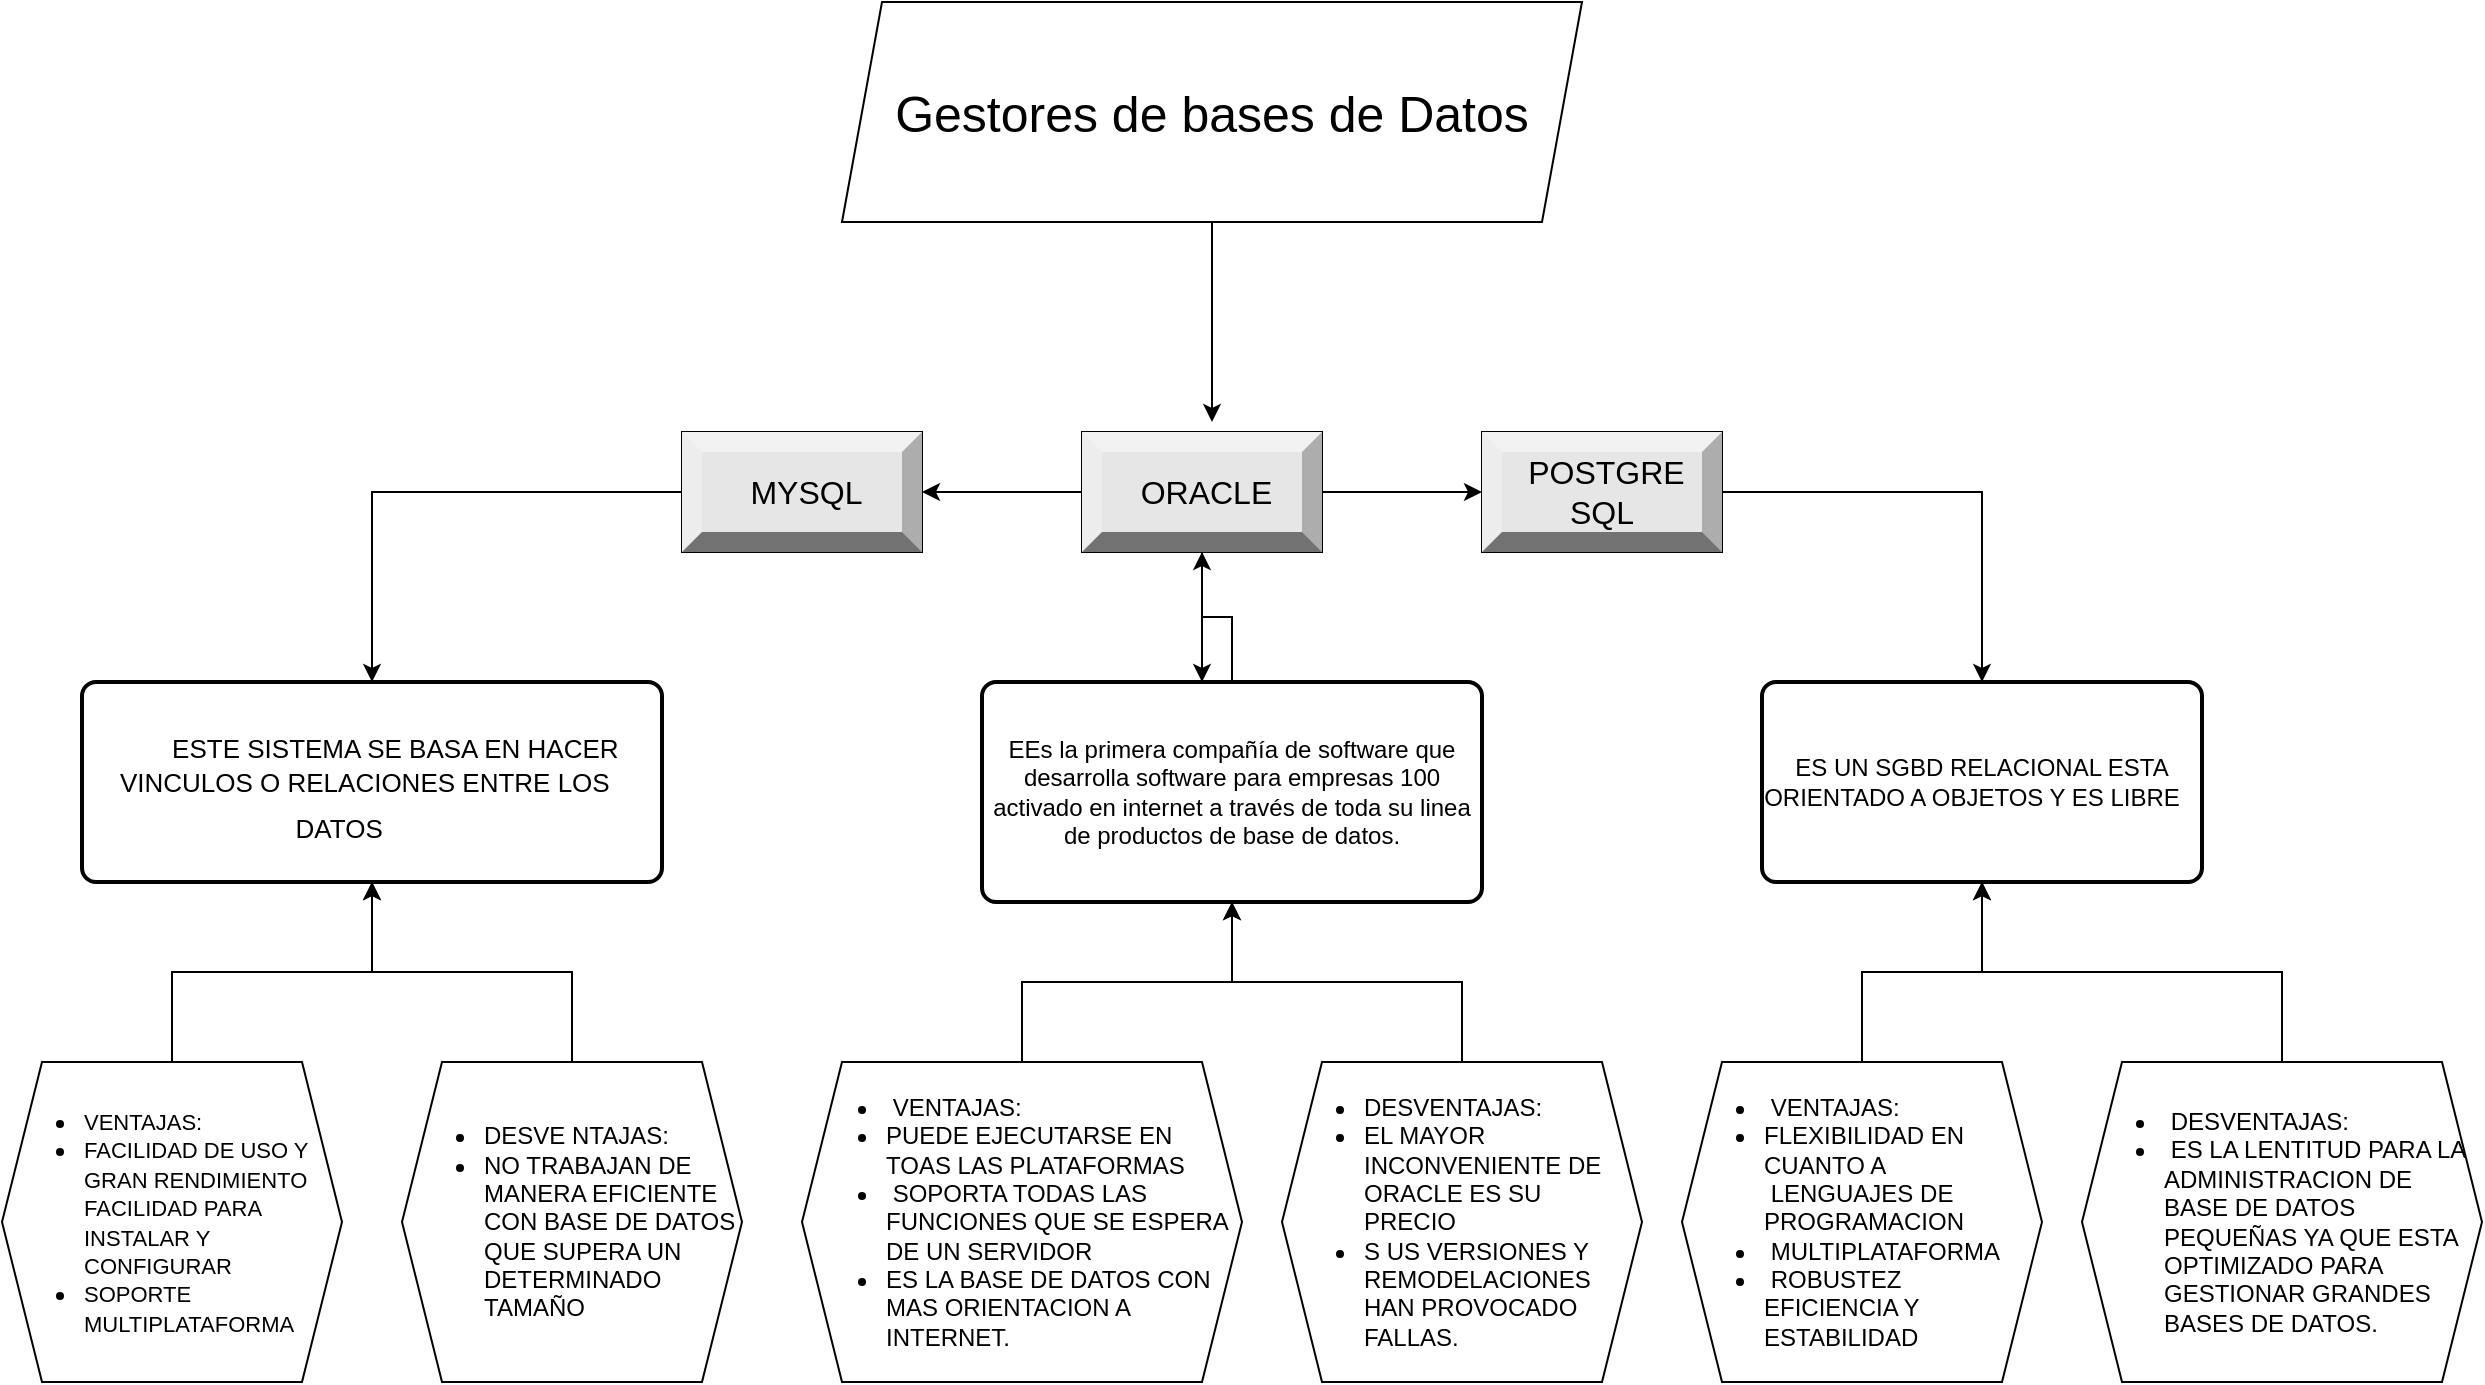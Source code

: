 <mxfile version="22.1.11" type="github">
  <diagram name="Página-1" id="bU0bgOvAKqYtEfahXp6e">
    <mxGraphModel dx="1581" dy="473" grid="1" gridSize="10" guides="1" tooltips="1" connect="1" arrows="1" fold="1" page="1" pageScale="1" pageWidth="827" pageHeight="1169" math="0" shadow="0">
      <root>
        <mxCell id="0" />
        <mxCell id="1" parent="0" />
        <mxCell id="KcScVtAwubOT3udj_Sm9-58" style="edgeStyle=orthogonalEdgeStyle;rounded=0;orthogonalLoop=1;jettySize=auto;html=1;" parent="1" source="KcScVtAwubOT3udj_Sm9-5" edge="1">
          <mxGeometry relative="1" as="geometry">
            <mxPoint x="365" y="560" as="targetPoint" />
          </mxGeometry>
        </mxCell>
        <mxCell id="KcScVtAwubOT3udj_Sm9-5" value="&lt;font style=&quot;font-size: 25px;&quot;&gt;Gestores de bases de Datos&lt;/font&gt;" style="shape=parallelogram;perimeter=parallelogramPerimeter;whiteSpace=wrap;html=1;fixedSize=1;" parent="1" vertex="1">
          <mxGeometry x="180" y="350" width="370" height="110" as="geometry" />
        </mxCell>
        <mxCell id="KcScVtAwubOT3udj_Sm9-10" value="" style="edgeStyle=orthogonalEdgeStyle;rounded=0;orthogonalLoop=1;jettySize=auto;html=1;" parent="1" source="KcScVtAwubOT3udj_Sm9-7" target="KcScVtAwubOT3udj_Sm9-9" edge="1">
          <mxGeometry relative="1" as="geometry" />
        </mxCell>
        <mxCell id="KcScVtAwubOT3udj_Sm9-12" value="" style="edgeStyle=orthogonalEdgeStyle;rounded=0;orthogonalLoop=1;jettySize=auto;html=1;" parent="1" source="KcScVtAwubOT3udj_Sm9-7" target="KcScVtAwubOT3udj_Sm9-11" edge="1">
          <mxGeometry relative="1" as="geometry" />
        </mxCell>
        <mxCell id="KcScVtAwubOT3udj_Sm9-16" value="" style="edgeStyle=orthogonalEdgeStyle;rounded=0;orthogonalLoop=1;jettySize=auto;html=1;" parent="1" source="KcScVtAwubOT3udj_Sm9-7" edge="1">
          <mxGeometry relative="1" as="geometry">
            <mxPoint x="360" y="690" as="targetPoint" />
          </mxGeometry>
        </mxCell>
        <mxCell id="KcScVtAwubOT3udj_Sm9-7" value="MARIADB" style="whiteSpace=wrap;html=1;" parent="1" vertex="1">
          <mxGeometry x="300" y="565" width="120" height="60" as="geometry" />
        </mxCell>
        <mxCell id="KcScVtAwubOT3udj_Sm9-18" value="" style="edgeStyle=orthogonalEdgeStyle;rounded=0;orthogonalLoop=1;jettySize=auto;html=1;" parent="1" source="KcScVtAwubOT3udj_Sm9-9" target="KcScVtAwubOT3udj_Sm9-37" edge="1">
          <mxGeometry relative="1" as="geometry">
            <mxPoint x="550" y="710" as="targetPoint" />
          </mxGeometry>
        </mxCell>
        <mxCell id="KcScVtAwubOT3udj_Sm9-9" value="SQLITE" style="whiteSpace=wrap;html=1;" parent="1" vertex="1">
          <mxGeometry x="500" y="565" width="120" height="60" as="geometry" />
        </mxCell>
        <mxCell id="KcScVtAwubOT3udj_Sm9-11" value="MYSQL" style="whiteSpace=wrap;html=1;" parent="1" vertex="1">
          <mxGeometry x="100" y="565" width="120" height="60" as="geometry" />
        </mxCell>
        <mxCell id="KcScVtAwubOT3udj_Sm9-31" value="&lt;font style=&quot;font-size: 16px;&quot;&gt;&amp;nbsp;ORACLE&lt;/font&gt;" style="labelPosition=center;verticalLabelPosition=middle;align=center;html=1;shape=mxgraph.basic.shaded_button;dx=10;fillColor=#E6E6E6;strokeColor=none;whiteSpace=wrap;" parent="1" vertex="1">
          <mxGeometry x="300" y="565" width="120" height="60" as="geometry" />
        </mxCell>
        <mxCell id="KcScVtAwubOT3udj_Sm9-32" value="&lt;font style=&quot;font-size: 16px;&quot;&gt;&amp;nbsp;&lt;font style=&quot;font-size: 16px;&quot;&gt;POSTGRE&lt;/font&gt; &lt;font style=&quot;font-size: 16px;&quot;&gt;SQL&lt;/font&gt;&lt;/font&gt;" style="labelPosition=center;verticalLabelPosition=middle;align=center;html=1;shape=mxgraph.basic.shaded_button;dx=10;fillColor=#E6E6E6;strokeColor=none;whiteSpace=wrap;" parent="1" vertex="1">
          <mxGeometry x="500" y="565" width="120" height="60" as="geometry" />
        </mxCell>
        <mxCell id="KcScVtAwubOT3udj_Sm9-57" value="" style="edgeStyle=orthogonalEdgeStyle;rounded=0;orthogonalLoop=1;jettySize=auto;html=1;" parent="1" source="KcScVtAwubOT3udj_Sm9-34" target="KcScVtAwubOT3udj_Sm9-35" edge="1">
          <mxGeometry relative="1" as="geometry" />
        </mxCell>
        <mxCell id="KcScVtAwubOT3udj_Sm9-34" value="&lt;font style=&quot;font-size: 16px;&quot;&gt;&amp;nbsp;MYSQL&lt;/font&gt;" style="labelPosition=center;verticalLabelPosition=middle;align=center;html=1;shape=mxgraph.basic.shaded_button;dx=10;fillColor=#E6E6E6;strokeColor=none;whiteSpace=wrap;" parent="1" vertex="1">
          <mxGeometry x="100" y="565" width="120" height="60" as="geometry" />
        </mxCell>
        <mxCell id="KcScVtAwubOT3udj_Sm9-35" value="&lt;div style=&quot;&quot;&gt;&lt;font style=&quot;font-size: 21px;&quot;&gt;&amp;nbsp; &amp;nbsp;&amp;nbsp;&lt;/font&gt;&lt;font style=&quot;font-size: 13px;&quot;&gt;ESTE SISTEMA SE BASA EN HACER VINCULOS O RELACIONES ENTRE LOS &amp;nbsp; DATOS &lt;/font&gt;&lt;font style=&quot;font-size: 21px;&quot;&gt;&amp;nbsp; &amp;nbsp; &amp;nbsp;&lt;/font&gt;&lt;/div&gt;" style="rounded=1;whiteSpace=wrap;html=1;absoluteArcSize=1;arcSize=14;strokeWidth=2;align=center;" parent="1" vertex="1">
          <mxGeometry x="-200" y="690" width="290" height="100" as="geometry" />
        </mxCell>
        <mxCell id="BMDmxw6lj4DjaYSlCYrs-41" value="" style="edgeStyle=orthogonalEdgeStyle;rounded=0;orthogonalLoop=1;jettySize=auto;html=1;" parent="1" source="KcScVtAwubOT3udj_Sm9-36" target="KcScVtAwubOT3udj_Sm9-31" edge="1">
          <mxGeometry relative="1" as="geometry" />
        </mxCell>
        <mxCell id="KcScVtAwubOT3udj_Sm9-36" value="EEs la primera compañía de software que desarrolla software para empresas 100 activado en internet a través de toda su linea de productos de base de datos." style="rounded=1;whiteSpace=wrap;html=1;absoluteArcSize=1;arcSize=14;strokeWidth=2;" parent="1" vertex="1">
          <mxGeometry x="250" y="690" width="250" height="110" as="geometry" />
        </mxCell>
        <mxCell id="KcScVtAwubOT3udj_Sm9-37" value="ES UN SGBD RELACIONAL ESTA ORIENTADO A OBJETOS Y ES LIBRE &amp;nbsp;&amp;nbsp;" style="rounded=1;whiteSpace=wrap;html=1;absoluteArcSize=1;arcSize=14;strokeWidth=2;" parent="1" vertex="1">
          <mxGeometry x="640" y="690" width="220" height="100" as="geometry" />
        </mxCell>
        <mxCell id="BMDmxw6lj4DjaYSlCYrs-36" value="" style="edgeStyle=orthogonalEdgeStyle;rounded=0;orthogonalLoop=1;jettySize=auto;html=1;" parent="1" source="BMDmxw6lj4DjaYSlCYrs-10" target="KcScVtAwubOT3udj_Sm9-35" edge="1">
          <mxGeometry relative="1" as="geometry" />
        </mxCell>
        <mxCell id="BMDmxw6lj4DjaYSlCYrs-10" value="&lt;div style=&quot;&quot;&gt;&lt;ul&gt;&lt;li style=&quot;text-align: left;&quot;&gt;&lt;span style=&quot;font-size: 11px;&quot;&gt;VENTAJAS:&lt;/span&gt;&lt;br&gt;&lt;/li&gt;&lt;li style=&quot;text-align: left;&quot;&gt;&lt;span style=&quot;font-size: 11px;&quot;&gt;FACILIDAD DE USO Y GRAN RENDIMIENTO FACILIDAD PARA INSTALAR Y CONFIGURAR&lt;/span&gt;&lt;br&gt;&lt;/li&gt;&lt;li style=&quot;text-align: left;&quot;&gt;&lt;span style=&quot;font-size: 11px;&quot;&gt;SOPORTE MULTIPLATAFORMA&lt;/span&gt;&lt;br&gt;&lt;/li&gt;&lt;/ul&gt;&lt;/div&gt;" style="shape=hexagon;perimeter=hexagonPerimeter2;whiteSpace=wrap;html=1;fixedSize=1;align=center;size=20;" parent="1" vertex="1">
          <mxGeometry x="-240" y="880" width="170" height="160" as="geometry" />
        </mxCell>
        <mxCell id="BMDmxw6lj4DjaYSlCYrs-37" value="" style="edgeStyle=orthogonalEdgeStyle;rounded=0;orthogonalLoop=1;jettySize=auto;html=1;" parent="1" source="BMDmxw6lj4DjaYSlCYrs-11" target="KcScVtAwubOT3udj_Sm9-35" edge="1">
          <mxGeometry relative="1" as="geometry" />
        </mxCell>
        <mxCell id="BMDmxw6lj4DjaYSlCYrs-11" value="&lt;ul style=&quot;&quot;&gt;&lt;li style=&quot;text-align: left;&quot;&gt;&lt;span style=&quot;&quot;&gt;DESVE NTAJAS:&amp;nbsp;&lt;/span&gt;&lt;/li&gt;&lt;li style=&quot;text-align: left;&quot;&gt;&lt;span style=&quot;&quot;&gt;NO TRABAJAN DE MANERA EFICIENTE CON BASE DE DATOS QUE SUPERA UN DETERMINADO TAMAÑO&lt;/span&gt;&lt;br&gt;&lt;/li&gt;&lt;/ul&gt;" style="shape=hexagon;perimeter=hexagonPerimeter2;whiteSpace=wrap;html=1;fixedSize=1;" parent="1" vertex="1">
          <mxGeometry x="-40" y="880" width="170" height="160" as="geometry" />
        </mxCell>
        <mxCell id="BMDmxw6lj4DjaYSlCYrs-44" value="" style="edgeStyle=orthogonalEdgeStyle;rounded=0;orthogonalLoop=1;jettySize=auto;html=1;" parent="1" source="BMDmxw6lj4DjaYSlCYrs-16" target="KcScVtAwubOT3udj_Sm9-36" edge="1">
          <mxGeometry relative="1" as="geometry" />
        </mxCell>
        <mxCell id="ZsDx62zLDZAr6M_-Bc92-1" style="edgeStyle=orthogonalEdgeStyle;rounded=0;orthogonalLoop=1;jettySize=auto;html=1;exitX=1;exitY=0.5;exitDx=0;exitDy=0;" edge="1" parent="1" source="BMDmxw6lj4DjaYSlCYrs-16">
          <mxGeometry relative="1" as="geometry">
            <mxPoint x="380" y="960.471" as="targetPoint" />
          </mxGeometry>
        </mxCell>
        <mxCell id="BMDmxw6lj4DjaYSlCYrs-16" value="&lt;ul&gt;&lt;li&gt;&lt;span style=&quot;&quot;&gt;&amp;nbsp;VENTAJAS:&lt;/span&gt;&lt;/li&gt;&lt;li&gt;&lt;span style=&quot;&quot;&gt;PUEDE EJECUTARSE EN TOAS LAS PLATAFORMAS&lt;/span&gt;&lt;br&gt;&lt;/li&gt;&lt;li&gt;&lt;span style=&quot;&quot;&gt;&amp;nbsp;SOPORTA TODAS LAS FUNCIONES QUE SE ESPERA DE UN SERVIDOR&amp;nbsp;&lt;/span&gt;&lt;/li&gt;&lt;li&gt;&lt;span style=&quot;&quot;&gt;ES LA BASE DE DATOS CON MAS ORIENTACION A INTERNET.&amp;nbsp;&lt;/span&gt;&lt;/li&gt;&lt;/ul&gt;" style="shape=hexagon;perimeter=hexagonPerimeter2;whiteSpace=wrap;html=1;fixedSize=1;align=left;" parent="1" vertex="1">
          <mxGeometry x="160" y="880" width="220" height="160" as="geometry" />
        </mxCell>
        <mxCell id="BMDmxw6lj4DjaYSlCYrs-39" value="" style="edgeStyle=orthogonalEdgeStyle;rounded=0;orthogonalLoop=1;jettySize=auto;html=1;" parent="1" source="BMDmxw6lj4DjaYSlCYrs-17" target="KcScVtAwubOT3udj_Sm9-37" edge="1">
          <mxGeometry relative="1" as="geometry" />
        </mxCell>
        <mxCell id="BMDmxw6lj4DjaYSlCYrs-17" value="&lt;ul style=&quot;&quot;&gt;&lt;li style=&quot;text-align: left;&quot;&gt;&amp;nbsp;VENTAJAS:&lt;/li&gt;&lt;li style=&quot;text-align: left;&quot;&gt;FLEXIBILIDAD EN CUANTO A &amp;nbsp;LENGUAJES DE PROGRAMACION&amp;nbsp;&lt;/li&gt;&lt;li style=&quot;text-align: left;&quot;&gt;&amp;nbsp;MULTIPLATAFORMA&lt;/li&gt;&lt;li style=&quot;text-align: left;&quot;&gt;&amp;nbsp;ROBUSTEZ EFICIENCIA Y ESTABILIDAD&amp;nbsp;&lt;/li&gt;&lt;/ul&gt;" style="shape=hexagon;perimeter=hexagonPerimeter2;whiteSpace=wrap;html=1;fixedSize=1;" parent="1" vertex="1">
          <mxGeometry x="600" y="880" width="180" height="160" as="geometry" />
        </mxCell>
        <mxCell id="BMDmxw6lj4DjaYSlCYrs-38" value="" style="edgeStyle=orthogonalEdgeStyle;rounded=0;orthogonalLoop=1;jettySize=auto;html=1;" parent="1" source="BMDmxw6lj4DjaYSlCYrs-18" target="KcScVtAwubOT3udj_Sm9-37" edge="1">
          <mxGeometry relative="1" as="geometry" />
        </mxCell>
        <mxCell id="BMDmxw6lj4DjaYSlCYrs-18" value="&lt;ul style=&quot;&quot;&gt;&lt;li style=&quot;text-align: left;&quot;&gt;&amp;nbsp;DESVENTAJAS:&lt;/li&gt;&lt;li style=&quot;text-align: left;&quot;&gt;&amp;nbsp;ES LA LENTITUD PARA LA ADMINISTRACION DE BASE DE DATOS PEQUEÑAS YA QUE ESTA OPTIMIZADO PARA GESTIONAR GRANDES BASES DE DATOS.&lt;/li&gt;&lt;/ul&gt;" style="shape=hexagon;perimeter=hexagonPerimeter2;whiteSpace=wrap;html=1;fixedSize=1;" parent="1" vertex="1">
          <mxGeometry x="800" y="880" width="200" height="160" as="geometry" />
        </mxCell>
        <mxCell id="BMDmxw6lj4DjaYSlCYrs-45" value="" style="edgeStyle=orthogonalEdgeStyle;rounded=0;orthogonalLoop=1;jettySize=auto;html=1;" parent="1" source="BMDmxw6lj4DjaYSlCYrs-19" target="KcScVtAwubOT3udj_Sm9-36" edge="1">
          <mxGeometry relative="1" as="geometry" />
        </mxCell>
        <mxCell id="BMDmxw6lj4DjaYSlCYrs-19" value="&lt;ul style=&quot;&quot;&gt;&lt;li style=&quot;text-align: left;&quot;&gt;DESVENTAJAS:&lt;/li&gt;&lt;li style=&quot;text-align: left;&quot;&gt;EL MAYOR INCONVENIENTE DE ORACLE ES SU PRECIO&lt;/li&gt;&lt;li style=&quot;text-align: left;&quot;&gt;S US VERSIONES Y REMODELACIONES HAN PROVOCADO FALLAS.&lt;/li&gt;&lt;/ul&gt;" style="shape=hexagon;perimeter=hexagonPerimeter2;whiteSpace=wrap;html=1;fixedSize=1;" parent="1" vertex="1">
          <mxGeometry x="400" y="880" width="180" height="160" as="geometry" />
        </mxCell>
      </root>
    </mxGraphModel>
  </diagram>
</mxfile>
